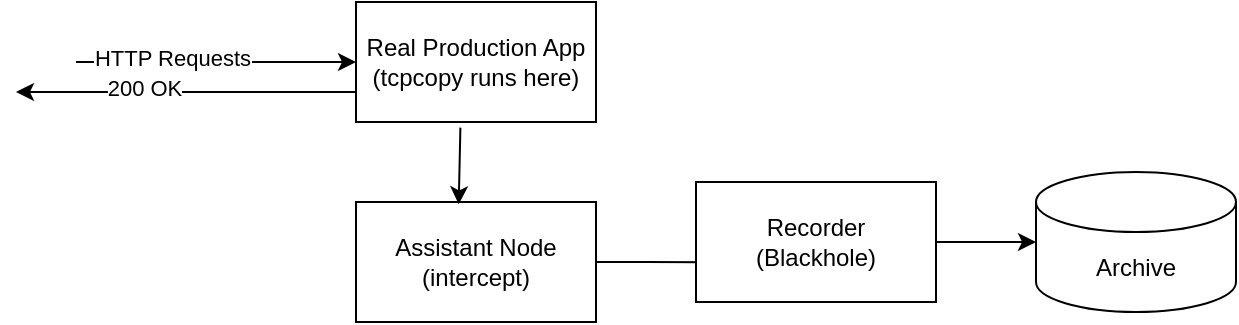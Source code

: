 <mxfile version="13.7.9" type="device"><diagram id="sz_kdDOJWMEYm3Ze0H0s" name="Page-1"><mxGraphModel dx="922" dy="683" grid="1" gridSize="10" guides="1" tooltips="1" connect="1" arrows="1" fold="1" page="1" pageScale="1" pageWidth="850" pageHeight="1100" math="0" shadow="0"><root><mxCell id="0"/><mxCell id="1" parent="0"/><mxCell id="Zb_hI5wdrYQOlt0T4FxA-1" value="Real Production App&lt;br&gt;(tcpcopy runs here)" style="rounded=0;whiteSpace=wrap;html=1;" parent="1" vertex="1"><mxGeometry x="200" y="30" width="120" height="60" as="geometry"/></mxCell><mxCell id="Zb_hI5wdrYQOlt0T4FxA-3" value="" style="endArrow=classic;html=1;entryX=0;entryY=0.5;entryDx=0;entryDy=0;" parent="1" target="Zb_hI5wdrYQOlt0T4FxA-1" edge="1"><mxGeometry width="50" height="50" relative="1" as="geometry"><mxPoint x="60" y="60" as="sourcePoint"/><mxPoint x="120" y="50" as="targetPoint"/></mxGeometry></mxCell><mxCell id="Zb_hI5wdrYQOlt0T4FxA-6" value="HTTP Requests" style="edgeLabel;html=1;align=center;verticalAlign=middle;resizable=0;points=[];" parent="Zb_hI5wdrYQOlt0T4FxA-3" vertex="1" connectable="0"><mxGeometry x="-0.314" y="2" relative="1" as="geometry"><mxPoint as="offset"/></mxGeometry></mxCell><mxCell id="Zb_hI5wdrYQOlt0T4FxA-7" value="" style="endArrow=classic;html=1;exitX=0;exitY=0.75;exitDx=0;exitDy=0;" parent="1" source="Zb_hI5wdrYQOlt0T4FxA-1" edge="1"><mxGeometry width="50" height="50" relative="1" as="geometry"><mxPoint x="340" y="180" as="sourcePoint"/><mxPoint x="30" y="75" as="targetPoint"/></mxGeometry></mxCell><mxCell id="Zb_hI5wdrYQOlt0T4FxA-8" value="200 OK" style="edgeLabel;html=1;align=center;verticalAlign=middle;resizable=0;points=[];" parent="Zb_hI5wdrYQOlt0T4FxA-7" vertex="1" connectable="0"><mxGeometry x="0.247" y="-2" relative="1" as="geometry"><mxPoint as="offset"/></mxGeometry></mxCell><mxCell id="76jK04kB1uS77gUm416g-8" style="edgeStyle=orthogonalEdgeStyle;rounded=0;orthogonalLoop=1;jettySize=auto;html=1;exitX=1;exitY=0.5;exitDx=0;exitDy=0;entryX=0.417;entryY=0.672;entryDx=0;entryDy=0;entryPerimeter=0;" edge="1" parent="1" source="76jK04kB1uS77gUm416g-2" target="76jK04kB1uS77gUm416g-3"><mxGeometry relative="1" as="geometry"/></mxCell><mxCell id="76jK04kB1uS77gUm416g-2" value="Assistant Node&lt;br&gt;(intercept)" style="rounded=0;whiteSpace=wrap;html=1;" vertex="1" parent="1"><mxGeometry x="200" y="130" width="120" height="60" as="geometry"/></mxCell><mxCell id="76jK04kB1uS77gUm416g-10" style="edgeStyle=orthogonalEdgeStyle;rounded=0;orthogonalLoop=1;jettySize=auto;html=1;exitX=1;exitY=0.5;exitDx=0;exitDy=0;entryX=0;entryY=0.5;entryDx=0;entryDy=0;entryPerimeter=0;" edge="1" parent="1" source="76jK04kB1uS77gUm416g-3" target="76jK04kB1uS77gUm416g-4"><mxGeometry relative="1" as="geometry"/></mxCell><mxCell id="76jK04kB1uS77gUm416g-3" value="Recorder&lt;br&gt;(Blackhole)" style="rounded=0;whiteSpace=wrap;html=1;" vertex="1" parent="1"><mxGeometry x="370" y="120" width="120" height="60" as="geometry"/></mxCell><mxCell id="76jK04kB1uS77gUm416g-4" value="Archive" style="shape=cylinder3;whiteSpace=wrap;html=1;boundedLbl=1;backgroundOutline=1;size=15;" vertex="1" parent="1"><mxGeometry x="540" y="115" width="100" height="70" as="geometry"/></mxCell><mxCell id="76jK04kB1uS77gUm416g-5" value="" style="endArrow=classic;html=1;exitX=0.435;exitY=1.047;exitDx=0;exitDy=0;exitPerimeter=0;entryX=0.428;entryY=0.019;entryDx=0;entryDy=0;entryPerimeter=0;" edge="1" parent="1" source="Zb_hI5wdrYQOlt0T4FxA-1" target="76jK04kB1uS77gUm416g-2"><mxGeometry width="50" height="50" relative="1" as="geometry"><mxPoint x="160" y="250" as="sourcePoint"/><mxPoint x="210" y="200" as="targetPoint"/></mxGeometry></mxCell></root></mxGraphModel></diagram></mxfile>